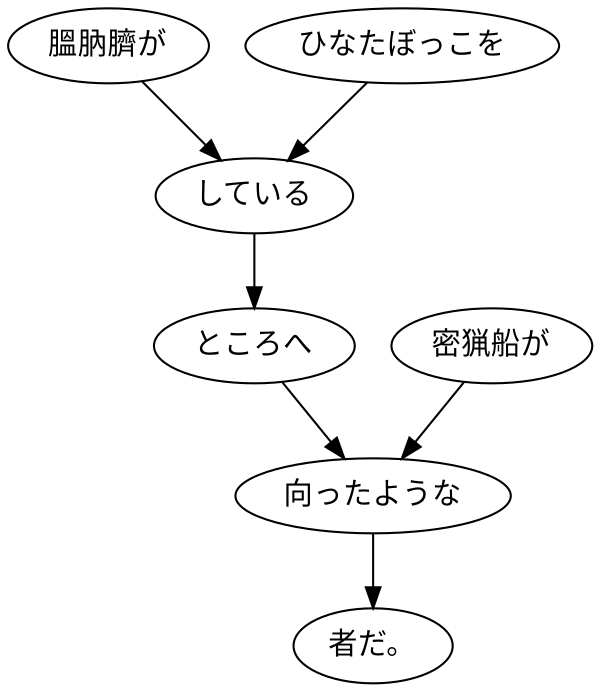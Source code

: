 digraph graph4825 {
	node0 [label="膃肭臍が"];
	node1 [label="ひなたぼっこを"];
	node2 [label="している"];
	node3 [label="ところへ"];
	node4 [label="密猟船が"];
	node5 [label="向ったような"];
	node6 [label="者だ。"];
	node0 -> node2;
	node1 -> node2;
	node2 -> node3;
	node3 -> node5;
	node4 -> node5;
	node5 -> node6;
}
